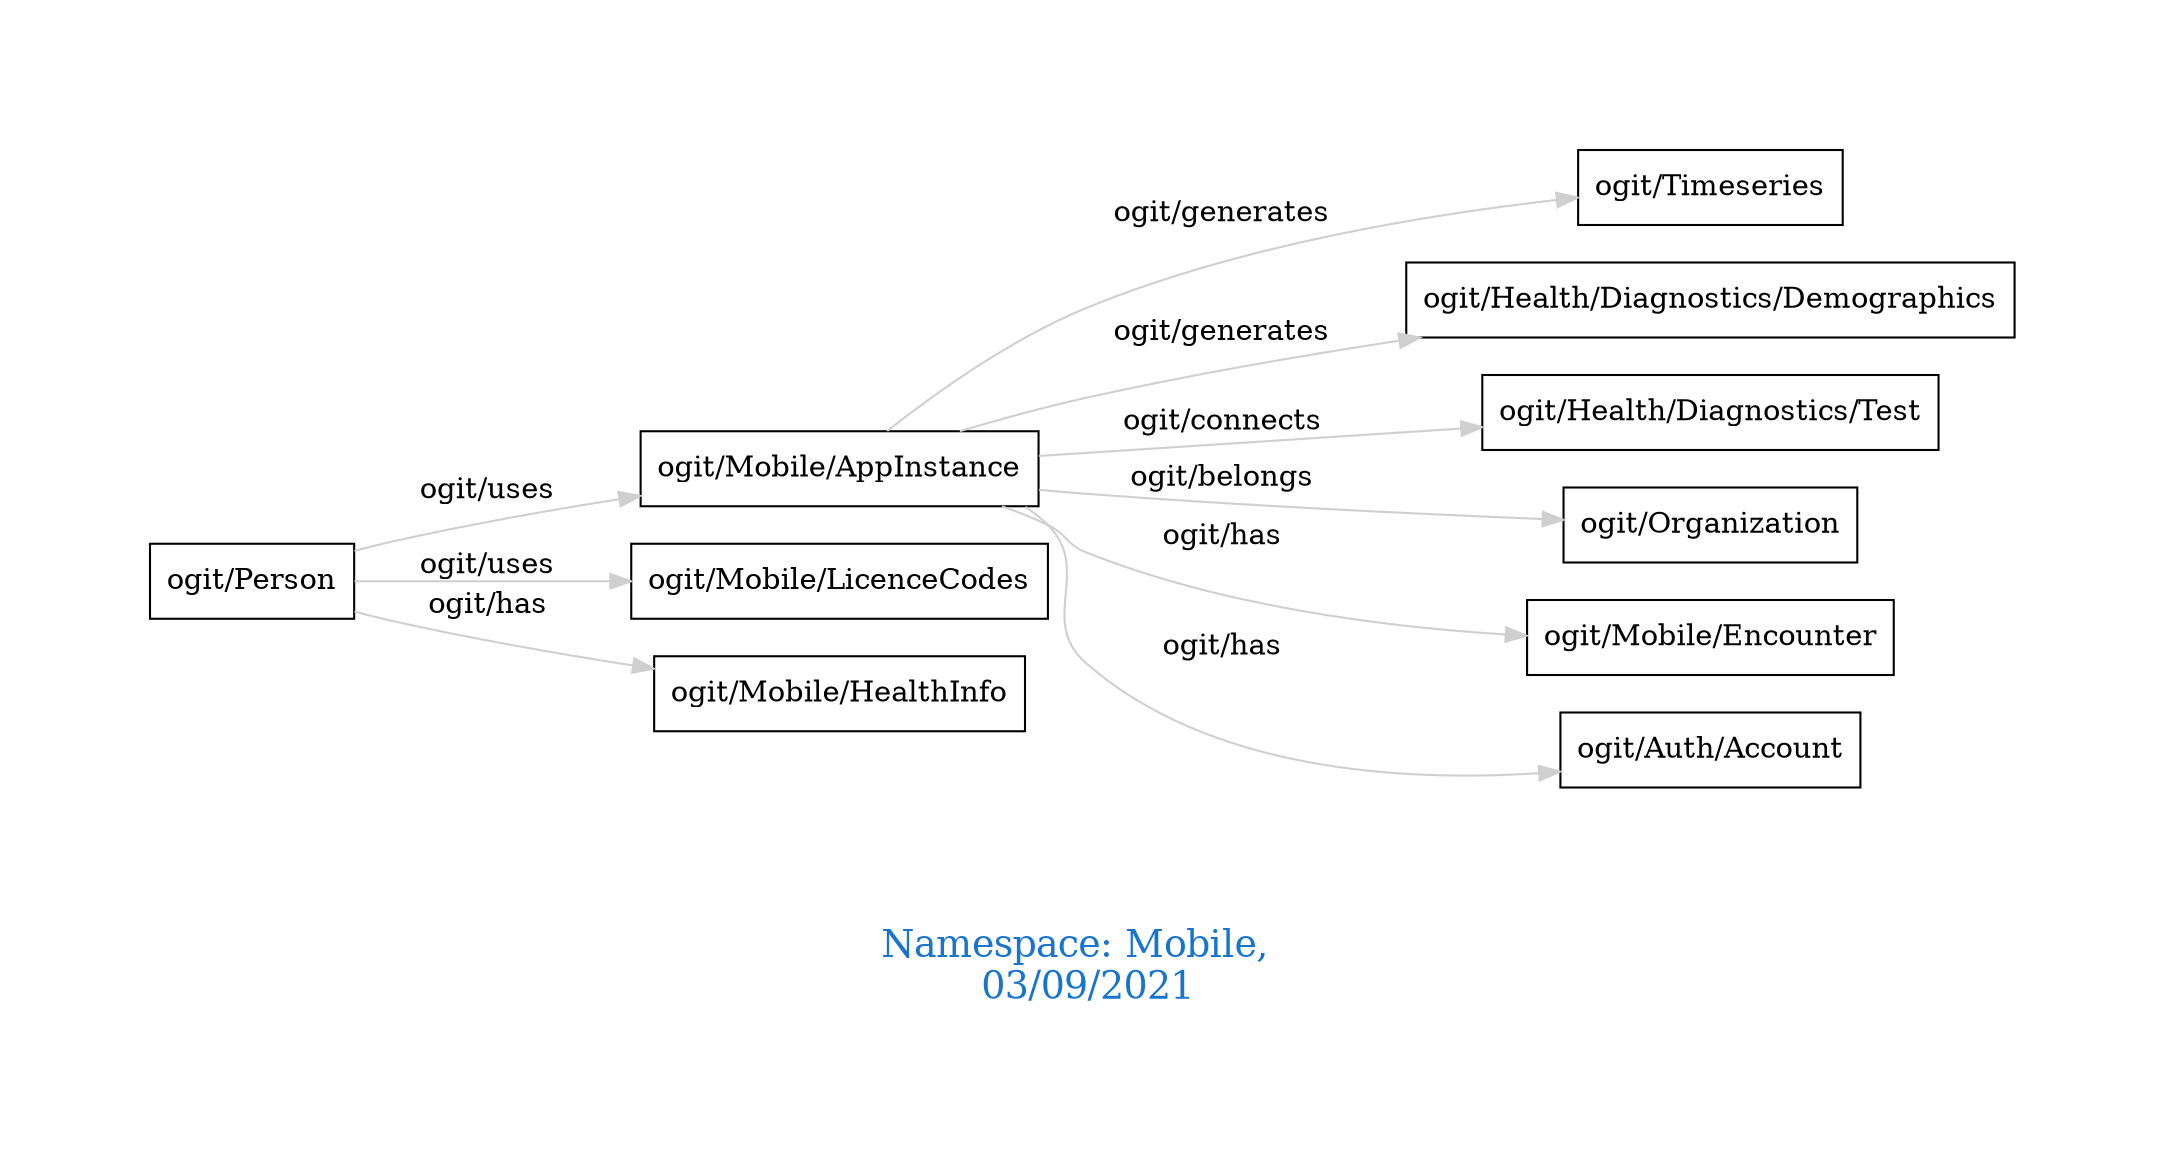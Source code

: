 digraph OGIT_ontology {
 graph [ rankdir= LR,pad=1 
fontsize = 18,
fontcolor= dodgerblue3,label = "\n\n\nNamespace: Mobile, \n 03/09/2021"];
node[shape=polygon];
edge [  color="gray81"];

   "ogit/Mobile/AppInstance" -> "ogit/Timeseries" [label="   ogit/generates    "];
   "ogit/Mobile/AppInstance" -> "ogit/Health/Diagnostics/Demographics" [label="   ogit/generates    "];
   "ogit/Mobile/AppInstance" -> "ogit/Health/Diagnostics/Test" [label="   ogit/connects    "];
   "ogit/Mobile/AppInstance" -> "ogit/Organization" [label="   ogit/belongs    "];
   "ogit/Person" -> "ogit/Mobile/AppInstance" [label="   ogit/uses    "];
   "ogit/Person" -> "ogit/Mobile/LicenceCodes" [label="   ogit/uses    "];
   "ogit/Mobile/AppInstance" -> "ogit/Mobile/Encounter" [label="   ogit/has    "];
   "ogit/Mobile/AppInstance" -> "ogit/Auth/Account" [label="   ogit/has    "];
   "ogit/Person" -> "ogit/Mobile/HealthInfo" [label="   ogit/has    "];
}
